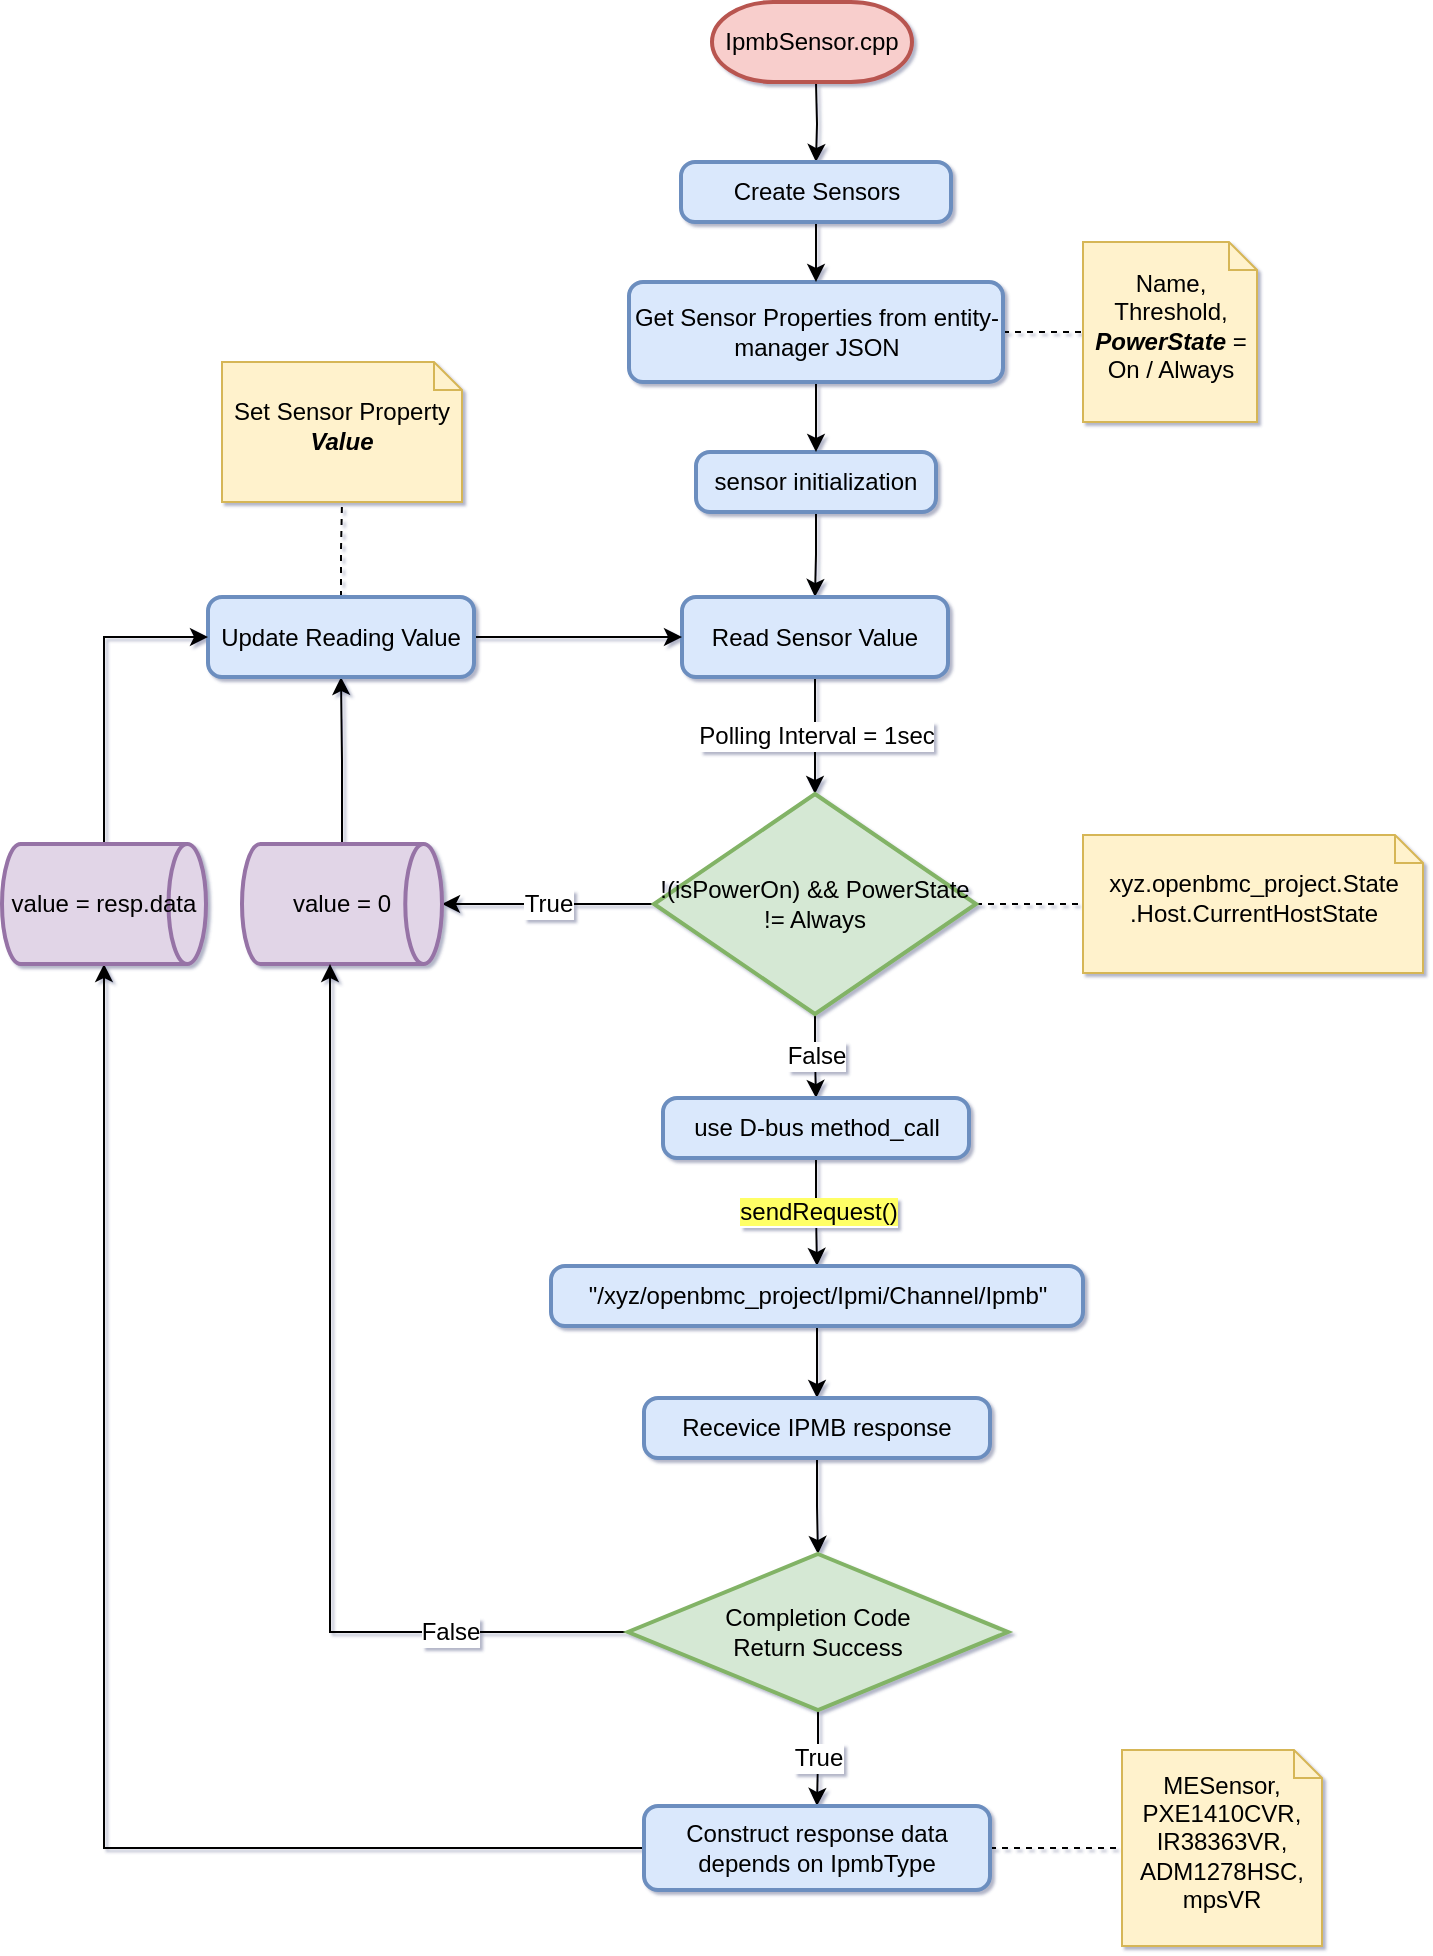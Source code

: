 <mxfile version="11.3.1" type="github" pages="1"><diagram id="eGJkKh-QcsKmYWx_Acue" name="Page-1"><mxGraphModel dx="854" dy="465" grid="1" gridSize="10" guides="1" tooltips="1" connect="1" arrows="1" fold="1" page="1" pageScale="1" pageWidth="827" pageHeight="1169" background="none" math="0" shadow="1"><root><mxCell id="wA9VqU2L-yPh9DzgxrNo-0"/><mxCell id="wA9VqU2L-yPh9DzgxrNo-1" parent="wA9VqU2L-yPh9DzgxrNo-0"/><mxCell id="SIMaT8PuajA8Vaf7WWZh-6" value="" style="edgeStyle=orthogonalEdgeStyle;rounded=0;orthogonalLoop=1;jettySize=auto;html=1;" parent="wA9VqU2L-yPh9DzgxrNo-1" target="SIMaT8PuajA8Vaf7WWZh-1" edge="1"><mxGeometry relative="1" as="geometry"><mxPoint x="477" y="100" as="sourcePoint"/></mxGeometry></mxCell><mxCell id="wW87hWp0-IcxkdET3OJG-0" value="IpmbSensor.cpp" style="strokeWidth=2;html=1;shape=mxgraph.flowchart.terminator;whiteSpace=wrap;fillColor=#f8cecc;strokeColor=#b85450;" parent="wA9VqU2L-yPh9DzgxrNo-1" vertex="1"><mxGeometry x="425" y="60" width="100" height="40" as="geometry"/></mxCell><mxCell id="HQC_ac1B927xTi1PhKqX-1" value="Name, Threshold, &lt;i&gt;&lt;b&gt;PowerState&lt;/b&gt;&lt;/i&gt; = On / Always" style="shape=note;whiteSpace=wrap;html=1;size=14;verticalAlign=middle;align=center;spacingTop=-6;labelPosition=center;verticalLabelPosition=middle;fillColor=#fff2cc;strokeColor=#d6b656;" parent="wA9VqU2L-yPh9DzgxrNo-1" vertex="1"><mxGeometry x="610.5" y="180" width="87" height="90" as="geometry"/></mxCell><mxCell id="SIMaT8PuajA8Vaf7WWZh-9" value="" style="edgeStyle=orthogonalEdgeStyle;rounded=0;orthogonalLoop=1;jettySize=auto;html=1;" parent="wA9VqU2L-yPh9DzgxrNo-1" source="HQC_ac1B927xTi1PhKqX-4" target="HQC_ac1B927xTi1PhKqX-5" edge="1"><mxGeometry relative="1" as="geometry"/></mxCell><mxCell id="HQC_ac1B927xTi1PhKqX-4" value="sensor initialization" style="rounded=1;whiteSpace=wrap;html=1;absoluteArcSize=1;arcSize=14;strokeWidth=2;fillColor=#dae8fc;strokeColor=#6c8ebf;" parent="wA9VqU2L-yPh9DzgxrNo-1" vertex="1"><mxGeometry x="417" y="285" width="120" height="30" as="geometry"/></mxCell><mxCell id="KedKLB-fGUeckJnLvHlS-2" value="Polling Interval = 1sec" style="edgeStyle=orthogonalEdgeStyle;rounded=0;orthogonalLoop=1;jettySize=auto;html=1;endArrow=classic;endFill=1;fontSize=12;" parent="wA9VqU2L-yPh9DzgxrNo-1" source="HQC_ac1B927xTi1PhKqX-5" target="8EE9YMkBA4gGRbtAJFKt-0" edge="1"><mxGeometry relative="1" as="geometry"/></mxCell><mxCell id="HQC_ac1B927xTi1PhKqX-5" value="Read Sensor Value" style="rounded=1;whiteSpace=wrap;html=1;absoluteArcSize=1;arcSize=14;strokeWidth=2;fillColor=#dae8fc;strokeColor=#6c8ebf;" parent="wA9VqU2L-yPh9DzgxrNo-1" vertex="1"><mxGeometry x="410" y="357.5" width="133" height="40" as="geometry"/></mxCell><mxCell id="PH8jh6IossekyCZduUy4-2" value="True" style="edgeStyle=orthogonalEdgeStyle;rounded=0;orthogonalLoop=1;jettySize=auto;html=1;fontSize=12;" parent="wA9VqU2L-yPh9DzgxrNo-1" source="8EE9YMkBA4gGRbtAJFKt-0" target="PH8jh6IossekyCZduUy4-0" edge="1"><mxGeometry relative="1" as="geometry"><mxPoint x="314.5" y="501" as="targetPoint"/></mxGeometry></mxCell><mxCell id="s8N7LQ_3TcgtNKQlYOKY-15" value="False" style="edgeStyle=orthogonalEdgeStyle;rounded=0;orthogonalLoop=1;jettySize=auto;html=1;entryX=0.5;entryY=0;entryDx=0;entryDy=0;fontSize=12;" parent="wA9VqU2L-yPh9DzgxrNo-1" source="8EE9YMkBA4gGRbtAJFKt-0" target="s8N7LQ_3TcgtNKQlYOKY-1" edge="1"><mxGeometry relative="1" as="geometry"><mxPoint x="476.5" y="620" as="targetPoint"/></mxGeometry></mxCell><mxCell id="JfyOu7XLf8QRsOrXUyvL-1" value="" style="edgeStyle=orthogonalEdgeStyle;rounded=0;orthogonalLoop=1;jettySize=auto;html=1;dashed=1;endArrow=none;endFill=0;fontSize=12;" edge="1" parent="wA9VqU2L-yPh9DzgxrNo-1" source="8EE9YMkBA4gGRbtAJFKt-0" target="JfyOu7XLf8QRsOrXUyvL-0"><mxGeometry relative="1" as="geometry"/></mxCell><mxCell id="8EE9YMkBA4gGRbtAJFKt-0" value="!(isPowerOn) &amp;amp;&amp;amp; PowerState != Always" style="strokeWidth=2;html=1;shape=mxgraph.flowchart.decision;whiteSpace=wrap;align=center;fillColor=#d5e8d4;strokeColor=#82b366;" parent="wA9VqU2L-yPh9DzgxrNo-1" vertex="1"><mxGeometry x="396" y="456" width="161" height="110" as="geometry"/></mxCell><mxCell id="WIfmjaWAYfnmSuitS8KH-15" value="" style="edgeStyle=orthogonalEdgeStyle;rounded=0;orthogonalLoop=1;jettySize=auto;html=1;fontSize=12;" parent="wA9VqU2L-yPh9DzgxrNo-1" source="PH8jh6IossekyCZduUy4-0" target="PH8jh6IossekyCZduUy4-4" edge="1"><mxGeometry relative="1" as="geometry"/></mxCell><mxCell id="PH8jh6IossekyCZduUy4-0" value="value = 0" style="strokeWidth=2;html=1;shape=mxgraph.flowchart.direct_data;whiteSpace=wrap;fillColor=#e1d5e7;strokeColor=#9673a6;" parent="wA9VqU2L-yPh9DzgxrNo-1" vertex="1"><mxGeometry x="190" y="481" width="100" height="60" as="geometry"/></mxCell><mxCell id="WIfmjaWAYfnmSuitS8KH-11" value="" style="edgeStyle=orthogonalEdgeStyle;rounded=0;orthogonalLoop=1;jettySize=auto;html=1;fontSize=12;entryX=0;entryY=0.5;entryDx=0;entryDy=0;" parent="wA9VqU2L-yPh9DzgxrNo-1" source="PH8jh6IossekyCZduUy4-4" target="HQC_ac1B927xTi1PhKqX-5" edge="1"><mxGeometry relative="1" as="geometry"><mxPoint x="263" y="377.5" as="targetPoint"/></mxGeometry></mxCell><mxCell id="KedKLB-fGUeckJnLvHlS-5" value="" style="edgeStyle=orthogonalEdgeStyle;rounded=0;orthogonalLoop=1;jettySize=auto;html=1;endArrow=none;endFill=0;fontSize=12;dashed=1;" parent="wA9VqU2L-yPh9DzgxrNo-1" source="PH8jh6IossekyCZduUy4-4" target="KedKLB-fGUeckJnLvHlS-4" edge="1"><mxGeometry relative="1" as="geometry"/></mxCell><mxCell id="PH8jh6IossekyCZduUy4-4" value="Update Reading Value" style="rounded=1;whiteSpace=wrap;html=1;absoluteArcSize=1;arcSize=14;strokeWidth=2;fillColor=#dae8fc;strokeColor=#6c8ebf;" parent="wA9VqU2L-yPh9DzgxrNo-1" vertex="1"><mxGeometry x="173" y="357.5" width="133" height="40" as="geometry"/></mxCell><mxCell id="s8N7LQ_3TcgtNKQlYOKY-0" value="&lt;span style=&quot;background-color: rgb(255, 255, 102); font-size: 12px;&quot;&gt;sendRequest()&lt;/span&gt;" style="edgeStyle=orthogonalEdgeStyle;rounded=0;orthogonalLoop=1;jettySize=auto;html=1;fontSize=12;" parent="wA9VqU2L-yPh9DzgxrNo-1" source="s8N7LQ_3TcgtNKQlYOKY-1" target="s8N7LQ_3TcgtNKQlYOKY-3" edge="1"><mxGeometry relative="1" as="geometry"/></mxCell><mxCell id="s8N7LQ_3TcgtNKQlYOKY-1" value="use D-bus method_call" style="rounded=1;whiteSpace=wrap;html=1;absoluteArcSize=1;arcSize=14;strokeWidth=2;fillColor=#dae8fc;strokeColor=#6c8ebf;" parent="wA9VqU2L-yPh9DzgxrNo-1" vertex="1"><mxGeometry x="400.5" y="608" width="153" height="30" as="geometry"/></mxCell><mxCell id="s8N7LQ_3TcgtNKQlYOKY-2" value="" style="edgeStyle=orthogonalEdgeStyle;rounded=0;orthogonalLoop=1;jettySize=auto;html=1;" parent="wA9VqU2L-yPh9DzgxrNo-1" source="s8N7LQ_3TcgtNKQlYOKY-3" target="s8N7LQ_3TcgtNKQlYOKY-5" edge="1"><mxGeometry relative="1" as="geometry"/></mxCell><mxCell id="s8N7LQ_3TcgtNKQlYOKY-3" value="&quot;/xyz/openbmc_project/Ipmi/Channel/Ipmb&quot;" style="rounded=1;whiteSpace=wrap;html=1;absoluteArcSize=1;arcSize=14;strokeWidth=2;fillColor=#dae8fc;strokeColor=#6c8ebf;" parent="wA9VqU2L-yPh9DzgxrNo-1" vertex="1"><mxGeometry x="344.5" y="692" width="266" height="30" as="geometry"/></mxCell><mxCell id="s8N7LQ_3TcgtNKQlYOKY-9" value="" style="edgeStyle=orthogonalEdgeStyle;rounded=0;orthogonalLoop=1;jettySize=auto;html=1;" parent="wA9VqU2L-yPh9DzgxrNo-1" source="s8N7LQ_3TcgtNKQlYOKY-5" target="s8N7LQ_3TcgtNKQlYOKY-8" edge="1"><mxGeometry relative="1" as="geometry"/></mxCell><mxCell id="s8N7LQ_3TcgtNKQlYOKY-5" value="Recevice IPMB response" style="rounded=1;whiteSpace=wrap;html=1;absoluteArcSize=1;arcSize=14;strokeWidth=2;fillColor=#dae8fc;strokeColor=#6c8ebf;" parent="wA9VqU2L-yPh9DzgxrNo-1" vertex="1"><mxGeometry x="391" y="758" width="173" height="30" as="geometry"/></mxCell><mxCell id="s8N7LQ_3TcgtNKQlYOKY-19" value="True" style="edgeStyle=orthogonalEdgeStyle;rounded=0;orthogonalLoop=1;jettySize=auto;html=1;entryX=0.5;entryY=0;entryDx=0;entryDy=0;fontSize=12;" parent="wA9VqU2L-yPh9DzgxrNo-1" source="s8N7LQ_3TcgtNKQlYOKY-8" target="s8N7LQ_3TcgtNKQlYOKY-16" edge="1"><mxGeometry relative="1" as="geometry"><mxPoint x="478" y="994" as="targetPoint"/></mxGeometry></mxCell><mxCell id="WIfmjaWAYfnmSuitS8KH-13" value="" style="edgeStyle=orthogonalEdgeStyle;rounded=0;orthogonalLoop=1;jettySize=auto;html=1;fontSize=12;entryX=0.44;entryY=1;entryDx=0;entryDy=0;entryPerimeter=0;" parent="wA9VqU2L-yPh9DzgxrNo-1" source="s8N7LQ_3TcgtNKQlYOKY-8" target="PH8jh6IossekyCZduUy4-0" edge="1"><mxGeometry relative="1" as="geometry"><mxPoint x="303" y="863" as="targetPoint"/></mxGeometry></mxCell><mxCell id="WIfmjaWAYfnmSuitS8KH-14" value="False" style="text;html=1;resizable=0;points=[];align=center;verticalAlign=middle;labelBackgroundColor=#ffffff;fontSize=12;" parent="WIfmjaWAYfnmSuitS8KH-13" vertex="1" connectable="0"><mxGeometry x="-0.614" y="-2" relative="1" as="geometry"><mxPoint x="4" y="2" as="offset"/></mxGeometry></mxCell><mxCell id="s8N7LQ_3TcgtNKQlYOKY-8" value="&lt;div&gt;Completion Code &lt;br&gt;&lt;/div&gt;&lt;div&gt;Return Success&lt;br&gt;&lt;/div&gt;" style="strokeWidth=2;html=1;shape=mxgraph.flowchart.decision;whiteSpace=wrap;align=center;fillColor=#d5e8d4;strokeColor=#82b366;" parent="wA9VqU2L-yPh9DzgxrNo-1" vertex="1"><mxGeometry x="383" y="836" width="190" height="78" as="geometry"/></mxCell><mxCell id="WIfmjaWAYfnmSuitS8KH-4" value="" style="edgeStyle=orthogonalEdgeStyle;rounded=0;orthogonalLoop=1;jettySize=auto;html=1;" parent="wA9VqU2L-yPh9DzgxrNo-1" source="s8N7LQ_3TcgtNKQlYOKY-16" target="s8N7LQ_3TcgtNKQlYOKY-17" edge="1"><mxGeometry relative="1" as="geometry"/></mxCell><mxCell id="KedKLB-fGUeckJnLvHlS-1" value="" style="edgeStyle=orthogonalEdgeStyle;rounded=0;orthogonalLoop=1;jettySize=auto;html=1;dashed=1;endArrow=none;endFill=0;" parent="wA9VqU2L-yPh9DzgxrNo-1" source="s8N7LQ_3TcgtNKQlYOKY-16" target="KedKLB-fGUeckJnLvHlS-0" edge="1"><mxGeometry relative="1" as="geometry"/></mxCell><mxCell id="s8N7LQ_3TcgtNKQlYOKY-16" value="Construct response data depends on IpmbType" style="rounded=1;whiteSpace=wrap;html=1;absoluteArcSize=1;arcSize=14;strokeWidth=2;fillColor=#dae8fc;strokeColor=#6c8ebf;" parent="wA9VqU2L-yPh9DzgxrNo-1" vertex="1"><mxGeometry x="391" y="962" width="173" height="42" as="geometry"/></mxCell><mxCell id="WIfmjaWAYfnmSuitS8KH-19" value="" style="edgeStyle=orthogonalEdgeStyle;rounded=0;orthogonalLoop=1;jettySize=auto;html=1;fontSize=12;entryX=0;entryY=0.5;entryDx=0;entryDy=0;" parent="wA9VqU2L-yPh9DzgxrNo-1" source="s8N7LQ_3TcgtNKQlYOKY-17" target="PH8jh6IossekyCZduUy4-4" edge="1"><mxGeometry relative="1" as="geometry"><mxPoint x="121" y="375" as="targetPoint"/><Array as="points"><mxPoint x="121" y="378"/></Array></mxGeometry></mxCell><mxCell id="s8N7LQ_3TcgtNKQlYOKY-17" value="value = resp.data" style="strokeWidth=2;html=1;shape=mxgraph.flowchart.direct_data;whiteSpace=wrap;fillColor=#e1d5e7;strokeColor=#9673a6;" parent="wA9VqU2L-yPh9DzgxrNo-1" vertex="1"><mxGeometry x="70" y="481" width="102" height="60" as="geometry"/></mxCell><mxCell id="SIMaT8PuajA8Vaf7WWZh-2" value="" style="edgeStyle=orthogonalEdgeStyle;rounded=0;orthogonalLoop=1;jettySize=auto;html=1;" parent="wA9VqU2L-yPh9DzgxrNo-1" source="SIMaT8PuajA8Vaf7WWZh-0" target="HQC_ac1B927xTi1PhKqX-4" edge="1"><mxGeometry relative="1" as="geometry"/></mxCell><mxCell id="KedKLB-fGUeckJnLvHlS-6" value="" style="edgeStyle=orthogonalEdgeStyle;rounded=0;orthogonalLoop=1;jettySize=auto;html=1;dashed=1;endArrow=none;endFill=0;fontSize=12;" parent="wA9VqU2L-yPh9DzgxrNo-1" source="SIMaT8PuajA8Vaf7WWZh-0" target="HQC_ac1B927xTi1PhKqX-1" edge="1"><mxGeometry relative="1" as="geometry"/></mxCell><mxCell id="SIMaT8PuajA8Vaf7WWZh-0" value="Get Sensor Properties from entity-manager JSON" style="rounded=1;whiteSpace=wrap;html=1;absoluteArcSize=1;arcSize=14;strokeWidth=2;fillColor=#dae8fc;strokeColor=#6c8ebf;" parent="wA9VqU2L-yPh9DzgxrNo-1" vertex="1"><mxGeometry x="383.5" y="200" width="187" height="50" as="geometry"/></mxCell><mxCell id="SIMaT8PuajA8Vaf7WWZh-3" value="" style="edgeStyle=orthogonalEdgeStyle;rounded=0;orthogonalLoop=1;jettySize=auto;html=1;" parent="wA9VqU2L-yPh9DzgxrNo-1" source="SIMaT8PuajA8Vaf7WWZh-1" target="SIMaT8PuajA8Vaf7WWZh-0" edge="1"><mxGeometry relative="1" as="geometry"/></mxCell><mxCell id="SIMaT8PuajA8Vaf7WWZh-1" value="Create Sensors" style="rounded=1;whiteSpace=wrap;html=1;absoluteArcSize=1;arcSize=14;strokeWidth=2;fillColor=#dae8fc;strokeColor=#6c8ebf;" parent="wA9VqU2L-yPh9DzgxrNo-1" vertex="1"><mxGeometry x="409.5" y="140" width="135" height="30" as="geometry"/></mxCell><mxCell id="KedKLB-fGUeckJnLvHlS-0" value="&lt;div&gt;MESensor,&lt;/div&gt;&lt;div&gt;PXE1410CVR,&lt;/div&gt;&lt;div&gt;IR38363VR,&lt;/div&gt;&lt;div&gt;ADM1278HSC,&lt;/div&gt;&lt;div&gt;mpsVR&lt;br&gt;&lt;/div&gt;" style="shape=note;whiteSpace=wrap;html=1;size=14;verticalAlign=middle;align=center;spacingTop=-6;labelPosition=center;verticalLabelPosition=middle;fillColor=#fff2cc;strokeColor=#d6b656;" parent="wA9VqU2L-yPh9DzgxrNo-1" vertex="1"><mxGeometry x="630" y="934" width="100" height="98" as="geometry"/></mxCell><mxCell id="KedKLB-fGUeckJnLvHlS-4" value="&lt;div&gt;Set Sensor Property &lt;b&gt;&lt;i&gt;Value&lt;/i&gt;&lt;/b&gt;&lt;/div&gt;" style="shape=note;whiteSpace=wrap;html=1;size=14;verticalAlign=middle;align=center;spacingTop=-6;labelPosition=center;verticalLabelPosition=middle;fillColor=#fff2cc;strokeColor=#d6b656;" parent="wA9VqU2L-yPh9DzgxrNo-1" vertex="1"><mxGeometry x="180" y="240" width="120" height="70" as="geometry"/></mxCell><mxCell id="JfyOu7XLf8QRsOrXUyvL-0" value="&lt;div&gt;xyz.openbmc_project.State&lt;/div&gt;&lt;div&gt;.Host.CurrentHostState&lt;/div&gt;" style="shape=note;whiteSpace=wrap;html=1;size=14;verticalAlign=middle;align=center;spacingTop=-6;labelPosition=center;verticalLabelPosition=middle;fillColor=#fff2cc;strokeColor=#d6b656;" vertex="1" parent="wA9VqU2L-yPh9DzgxrNo-1"><mxGeometry x="610.5" y="476.5" width="170" height="69" as="geometry"/></mxCell></root></mxGraphModel></diagram></mxfile>